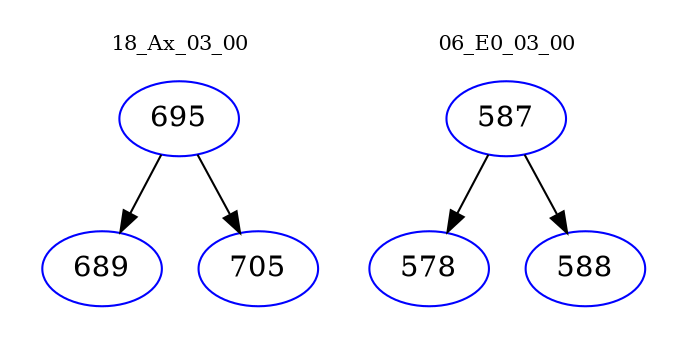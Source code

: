 digraph{
subgraph cluster_0 {
color = white
label = "18_Ax_03_00";
fontsize=10;
T0_695 [label="695", color="blue"]
T0_695 -> T0_689 [color="black"]
T0_689 [label="689", color="blue"]
T0_695 -> T0_705 [color="black"]
T0_705 [label="705", color="blue"]
}
subgraph cluster_1 {
color = white
label = "06_E0_03_00";
fontsize=10;
T1_587 [label="587", color="blue"]
T1_587 -> T1_578 [color="black"]
T1_578 [label="578", color="blue"]
T1_587 -> T1_588 [color="black"]
T1_588 [label="588", color="blue"]
}
}
